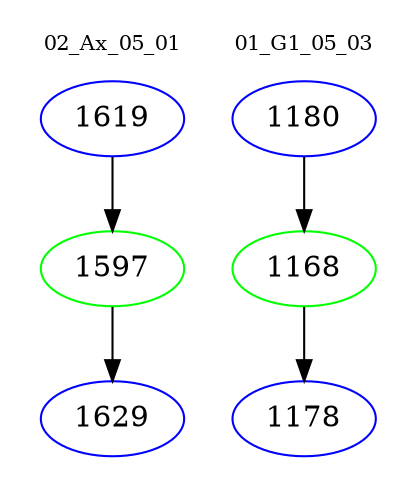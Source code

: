 digraph{
subgraph cluster_0 {
color = white
label = "02_Ax_05_01";
fontsize=10;
T0_1619 [label="1619", color="blue"]
T0_1619 -> T0_1597 [color="black"]
T0_1597 [label="1597", color="green"]
T0_1597 -> T0_1629 [color="black"]
T0_1629 [label="1629", color="blue"]
}
subgraph cluster_1 {
color = white
label = "01_G1_05_03";
fontsize=10;
T1_1180 [label="1180", color="blue"]
T1_1180 -> T1_1168 [color="black"]
T1_1168 [label="1168", color="green"]
T1_1168 -> T1_1178 [color="black"]
T1_1178 [label="1178", color="blue"]
}
}
